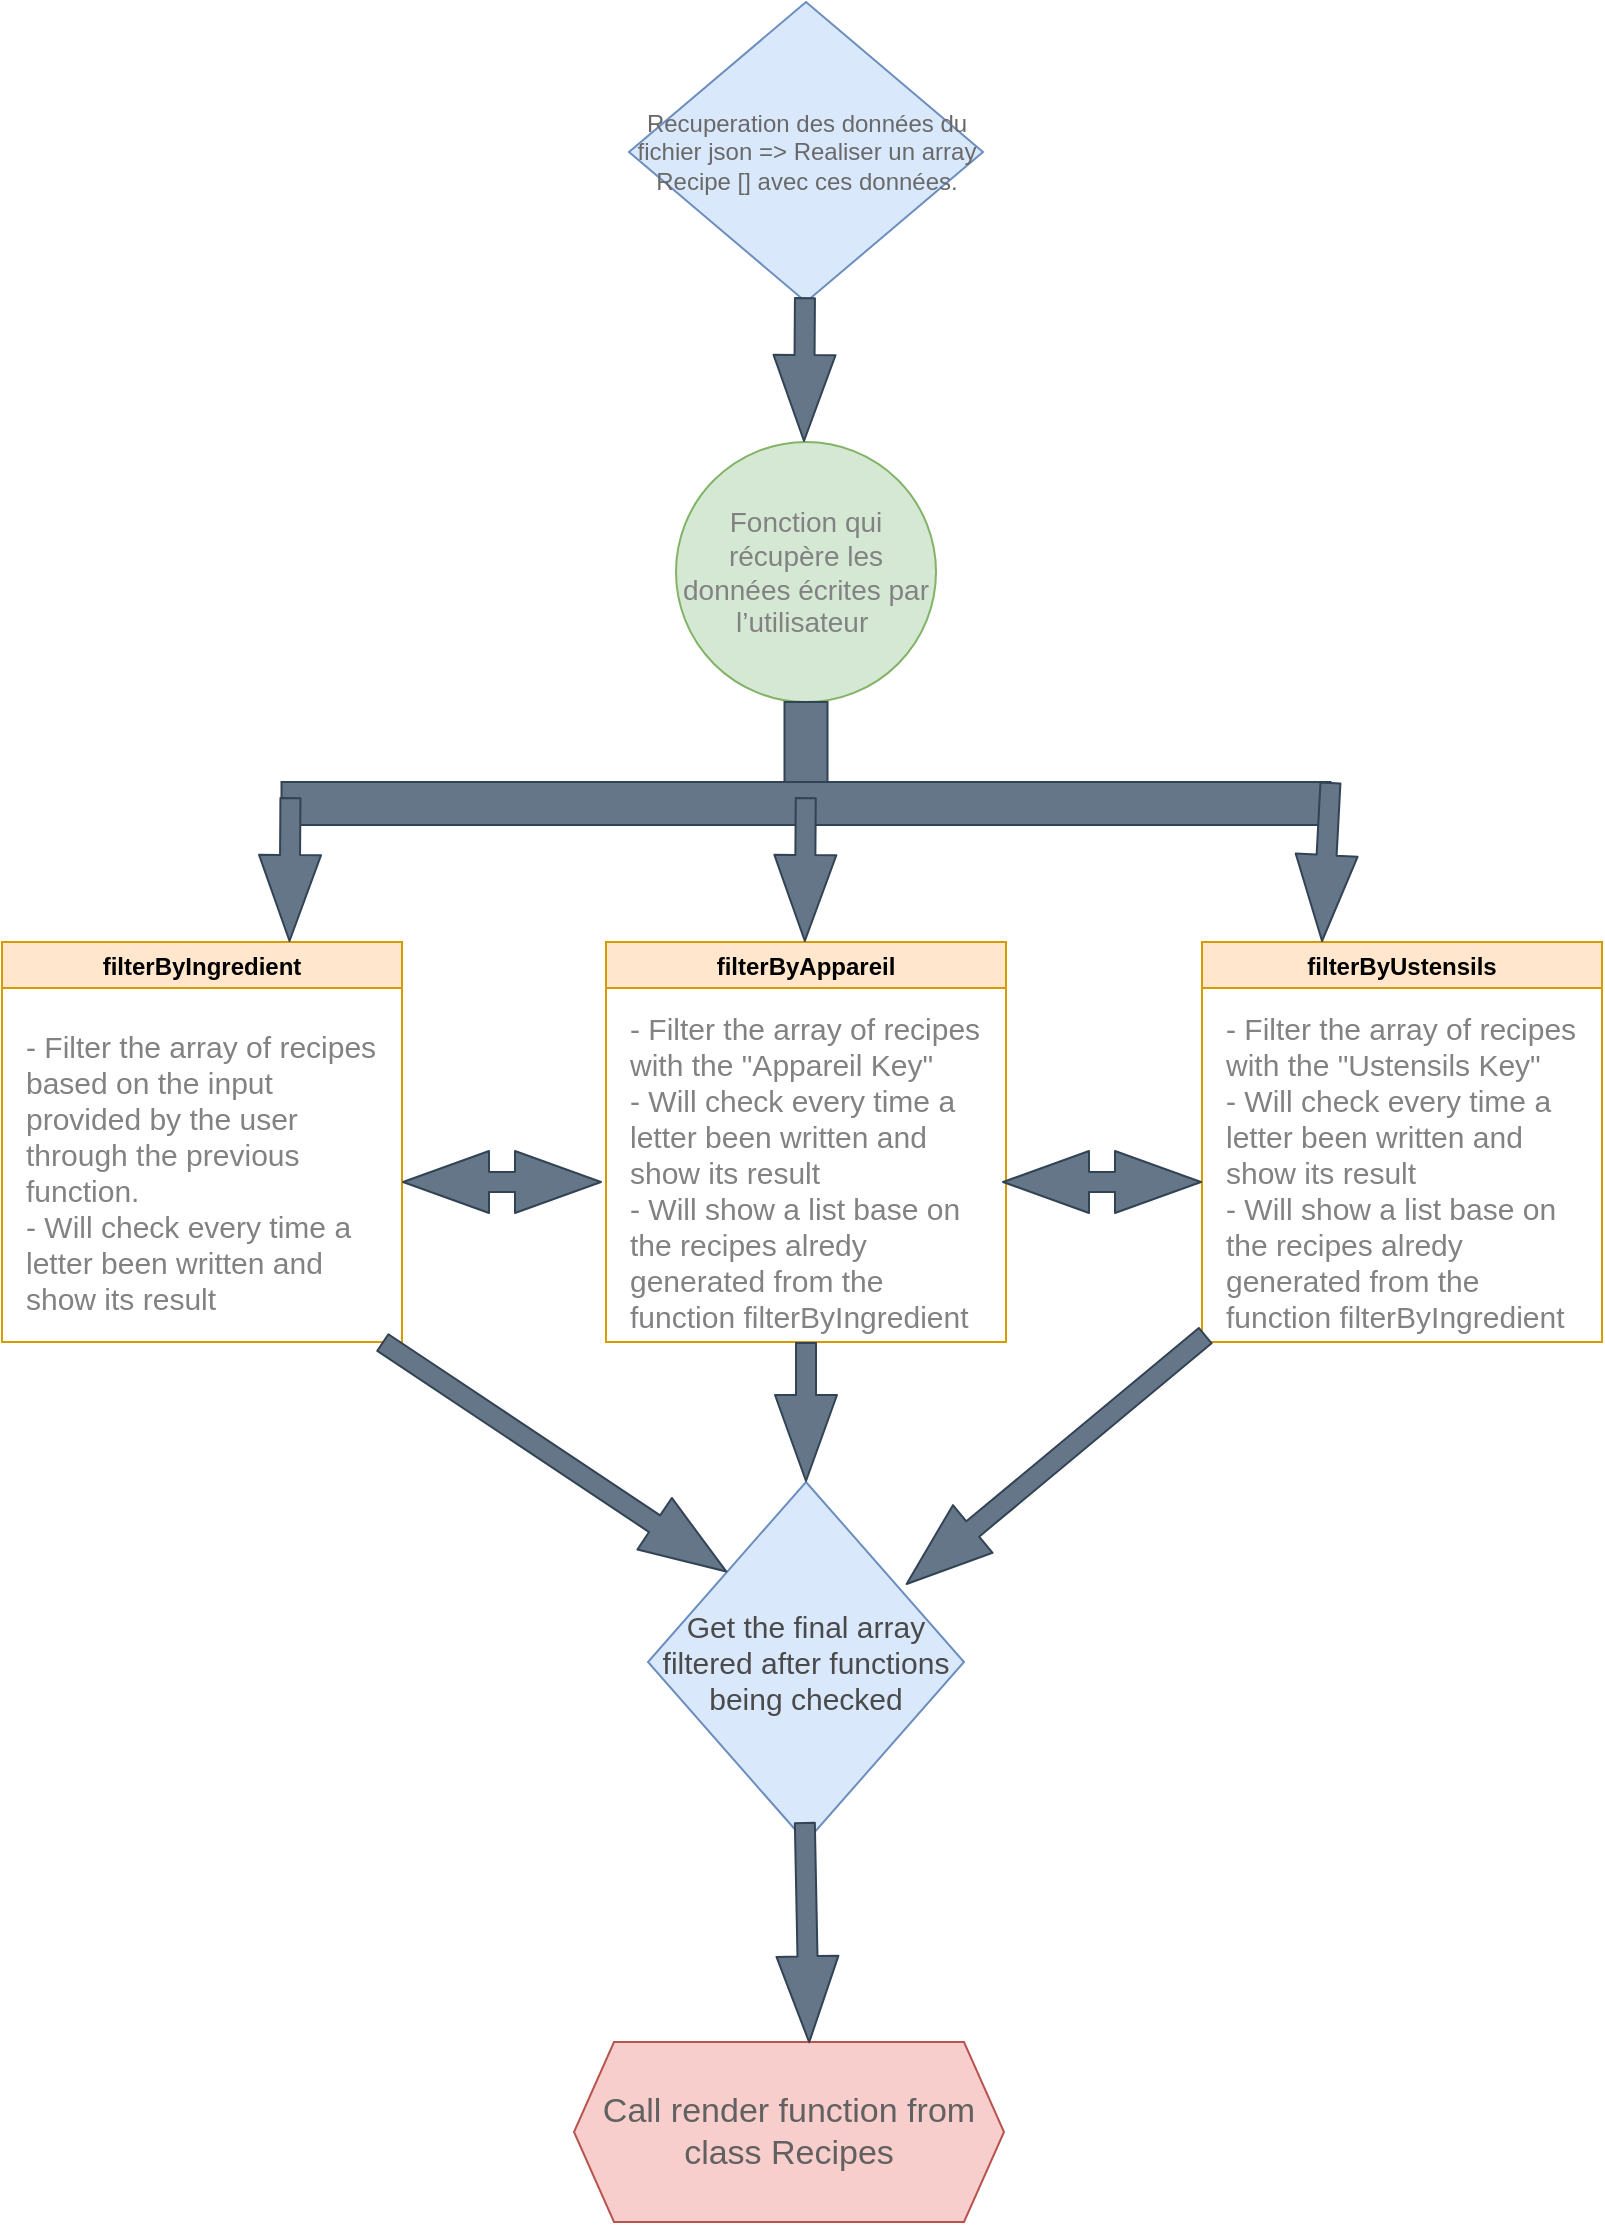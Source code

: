 <mxfile version="15.4.0" type="device"><diagram id="czSbS3IJ60uCUK5pwmOf" name="Page-1"><mxGraphModel dx="1106" dy="805" grid="1" gridSize="10" guides="1" tooltips="1" connect="1" arrows="1" fold="1" page="1" pageScale="1" pageWidth="827" pageHeight="1169" math="0" shadow="0"><root><mxCell id="0"/><mxCell id="1" parent="0"/><mxCell id="wKrQCXbpH46HyqEVWQAI-2" value="&lt;div&gt;&lt;span&gt;&lt;font style=&quot;font-size: 14px&quot;&gt;Fonction qui récupère les données écrites par l’utilisateur&amp;nbsp;&lt;/font&gt;&lt;/span&gt;&lt;/div&gt;" style="ellipse;whiteSpace=wrap;html=1;aspect=fixed;hachureGap=4;pointerEvents=0;align=center;fillColor=#d5e8d4;strokeColor=#82b366;fontColor=#828282;" parent="1" vertex="1"><mxGeometry x="357" y="230" width="130" height="130" as="geometry"/></mxCell><mxCell id="wKrQCXbpH46HyqEVWQAI-3" value="filterByIngredient" style="swimlane;hachureGap=4;pointerEvents=0;fillColor=#ffe6cc;strokeColor=#d79b00;" parent="1" vertex="1"><mxGeometry x="20" y="480" width="200" height="200" as="geometry"><mxRectangle x="58" y="410" width="130" height="23" as="alternateBounds"/></mxGeometry></mxCell><mxCell id="wKrQCXbpH46HyqEVWQAI-7" value="&lt;font style=&quot;font-size: 15px&quot;&gt;- Filter the array of recipes based on the input provided by the user through the previous function.&amp;nbsp;&lt;br&gt;- Will check every time a letter been written and show its result&amp;nbsp;&lt;br&gt;&lt;/font&gt;" style="text;html=1;strokeColor=none;fillColor=none;align=left;verticalAlign=middle;whiteSpace=wrap;rounded=0;hachureGap=4;pointerEvents=0;fontColor=#828282;" parent="wKrQCXbpH46HyqEVWQAI-3" vertex="1"><mxGeometry x="10" y="30" width="180" height="170" as="geometry"/></mxCell><mxCell id="wKrQCXbpH46HyqEVWQAI-4" value="filterByAppareil" style="swimlane;hachureGap=4;pointerEvents=0;fillColor=#ffe6cc;strokeColor=#d79b00;" parent="1" vertex="1"><mxGeometry x="322" y="480" width="200" height="200" as="geometry"/></mxCell><mxCell id="wKrQCXbpH46HyqEVWQAI-9" value="&lt;font style=&quot;font-size: 15px&quot;&gt;- Filter the array of recipes with the &quot;Appareil Key&quot;&lt;br&gt;- Will check every time a letter been written and show its result&amp;nbsp;&lt;br&gt;- Will show a list base on the recipes alredy generated from the function filterByIngredient&lt;br&gt;&lt;/font&gt;" style="text;html=1;strokeColor=none;fillColor=none;align=left;verticalAlign=middle;whiteSpace=wrap;rounded=0;hachureGap=4;pointerEvents=0;fontColor=#828282;" parent="wKrQCXbpH46HyqEVWQAI-4" vertex="1"><mxGeometry x="10" y="30" width="180" height="170" as="geometry"/></mxCell><mxCell id="wKrQCXbpH46HyqEVWQAI-5" value="filterByUstensils" style="swimlane;hachureGap=4;pointerEvents=0;fillColor=#ffe6cc;strokeColor=#d79b00;" parent="1" vertex="1"><mxGeometry x="620" y="480" width="200" height="200" as="geometry"/></mxCell><mxCell id="wKrQCXbpH46HyqEVWQAI-12" value="&lt;font style=&quot;font-size: 15px&quot;&gt;- Filter the array of recipes with the &quot;Ustensils Key&quot;&lt;br&gt;- Will check every time a letter been written and show its result&amp;nbsp;&lt;br&gt;- Will show a list base on the recipes alredy generated from the function filterByIngredient&lt;br&gt;&lt;/font&gt;" style="text;html=1;strokeColor=none;fillColor=none;align=left;verticalAlign=middle;whiteSpace=wrap;rounded=0;hachureGap=4;pointerEvents=0;fontColor=#828282;" parent="wKrQCXbpH46HyqEVWQAI-5" vertex="1"><mxGeometry x="10" y="30" width="180" height="170" as="geometry"/></mxCell><mxCell id="wKrQCXbpH46HyqEVWQAI-8" value="&lt;font color=&quot;#696969&quot;&gt;Recuperation des données du fichier json =&amp;gt; Realiser un array Recipe [] avec ces données.&lt;/font&gt;" style="rhombus;whiteSpace=wrap;html=1;hachureGap=4;pointerEvents=0;align=center;verticalAlign=middle;horizontal=1;fillColor=#dae8fc;strokeColor=#6c8ebf;fontColor=#A8A8A8;" parent="1" vertex="1"><mxGeometry x="333.5" y="10" width="177" height="150" as="geometry"/></mxCell><mxCell id="wKrQCXbpH46HyqEVWQAI-16" value="" style="shape=flexArrow;endArrow=classic;html=1;fontColor=#A8A8A8;startSize=14;endSize=14;sourcePerimeterSpacing=8;targetPerimeterSpacing=8;fillColor=#647687;strokeColor=#314354;" parent="1" edge="1"><mxGeometry width="50" height="50" relative="1" as="geometry"><mxPoint x="421.467" y="157.542" as="sourcePoint"/><mxPoint x="421" y="230" as="targetPoint"/><Array as="points"/></mxGeometry></mxCell><mxCell id="wKrQCXbpH46HyqEVWQAI-17" value="" style="rounded=0;whiteSpace=wrap;html=1;hachureGap=4;pointerEvents=0;fontColor=#ffffff;align=center;verticalAlign=middle;rotation=90;fillColor=#647687;strokeColor=#314354;" parent="1" vertex="1"><mxGeometry x="395.5" y="375.75" width="53" height="21.5" as="geometry"/></mxCell><mxCell id="wKrQCXbpH46HyqEVWQAI-18" value="" style="rounded=0;whiteSpace=wrap;html=1;hachureGap=4;pointerEvents=0;fontColor=#ffffff;align=center;verticalAlign=middle;rotation=-180;fillColor=#647687;strokeColor=#314354;" parent="1" vertex="1"><mxGeometry x="159.75" y="400" width="524.5" height="21.5" as="geometry"/></mxCell><mxCell id="wKrQCXbpH46HyqEVWQAI-22" value="" style="shape=flexArrow;endArrow=classic;html=1;fontColor=#A8A8A8;startSize=14;endSize=14;sourcePerimeterSpacing=8;targetPerimeterSpacing=8;fillColor=#647687;strokeColor=#314354;exitX=0;exitY=1;exitDx=0;exitDy=0;" parent="1" source="wKrQCXbpH46HyqEVWQAI-18" edge="1"><mxGeometry width="50" height="50" relative="1" as="geometry"><mxPoint x="680.467" y="407.542" as="sourcePoint"/><mxPoint x="680" y="480.0" as="targetPoint"/><Array as="points"/></mxGeometry></mxCell><mxCell id="wKrQCXbpH46HyqEVWQAI-23" value="" style="shape=flexArrow;endArrow=classic;html=1;fontColor=#A8A8A8;startSize=14;endSize=14;sourcePerimeterSpacing=8;targetPerimeterSpacing=8;fillColor=#647687;strokeColor=#314354;" parent="1" edge="1"><mxGeometry width="50" height="50" relative="1" as="geometry"><mxPoint x="421.877" y="407.542" as="sourcePoint"/><mxPoint x="421.41" y="480" as="targetPoint"/><Array as="points"/></mxGeometry></mxCell><mxCell id="wKrQCXbpH46HyqEVWQAI-25" value="" style="shape=flexArrow;endArrow=classic;html=1;fontColor=#A8A8A8;startSize=14;endSize=14;sourcePerimeterSpacing=8;targetPerimeterSpacing=8;fillColor=#647687;strokeColor=#314354;" parent="1" edge="1"><mxGeometry width="50" height="50" relative="1" as="geometry"><mxPoint x="164.217" y="407.542" as="sourcePoint"/><mxPoint x="163.75" y="480" as="targetPoint"/><Array as="points"/></mxGeometry></mxCell><mxCell id="wKrQCXbpH46HyqEVWQAI-27" value="" style="shape=flexArrow;endArrow=classic;startArrow=classic;html=1;fontColor=#A8A8A8;startSize=14;endSize=14;sourcePerimeterSpacing=8;targetPerimeterSpacing=8;fillColor=#647687;strokeColor=#314354;" parent="1" edge="1"><mxGeometry width="100" height="100" relative="1" as="geometry"><mxPoint x="220" y="600" as="sourcePoint"/><mxPoint x="320" y="600" as="targetPoint"/></mxGeometry></mxCell><mxCell id="wKrQCXbpH46HyqEVWQAI-29" value="" style="shape=flexArrow;endArrow=classic;startArrow=classic;html=1;fontColor=#A8A8A8;startSize=14;endSize=14;sourcePerimeterSpacing=8;targetPerimeterSpacing=8;fillColor=#647687;strokeColor=#314354;" parent="1" edge="1"><mxGeometry width="100" height="100" relative="1" as="geometry"><mxPoint x="520" y="600" as="sourcePoint"/><mxPoint x="620" y="600" as="targetPoint"/></mxGeometry></mxCell><mxCell id="wKrQCXbpH46HyqEVWQAI-30" value="&lt;font style=&quot;font-size: 17px&quot; color=&quot;#616161&quot;&gt;Call render function from class Recipes&lt;/font&gt;" style="shape=hexagon;perimeter=hexagonPerimeter2;whiteSpace=wrap;html=1;fixedSize=1;hachureGap=4;pointerEvents=0;align=center;verticalAlign=middle;fillColor=#f8cecc;strokeColor=#b85450;" parent="1" vertex="1"><mxGeometry x="306" y="1030" width="215" height="90" as="geometry"/></mxCell><mxCell id="wKrQCXbpH46HyqEVWQAI-32" value="&lt;font color=&quot;#4a4a4a&quot; style=&quot;font-size: 15px&quot;&gt;Get the final array filtered after functions being checked&lt;/font&gt;" style="rhombus;whiteSpace=wrap;html=1;hachureGap=4;pointerEvents=0;align=center;verticalAlign=middle;fillColor=#dae8fc;strokeColor=#6c8ebf;" parent="1" vertex="1"><mxGeometry x="343" y="750" width="158" height="180" as="geometry"/></mxCell><mxCell id="wKrQCXbpH46HyqEVWQAI-33" value="" style="shape=flexArrow;endArrow=classic;html=1;fontColor=#A8A8A8;startSize=14;endSize=14;sourcePerimeterSpacing=8;targetPerimeterSpacing=8;fillColor=#647687;strokeColor=#314354;entryX=0;entryY=0;entryDx=0;entryDy=0;exitX=1;exitY=1;exitDx=0;exitDy=0;" parent="1" source="wKrQCXbpH46HyqEVWQAI-7" target="wKrQCXbpH46HyqEVWQAI-32" edge="1"><mxGeometry width="50" height="50" relative="1" as="geometry"><mxPoint x="160.467" y="677.542" as="sourcePoint"/><mxPoint x="160" y="750" as="targetPoint"/><Array as="points"/></mxGeometry></mxCell><mxCell id="wKrQCXbpH46HyqEVWQAI-34" value="" style="shape=flexArrow;endArrow=classic;html=1;fontColor=#A8A8A8;startSize=14;endSize=14;sourcePerimeterSpacing=8;targetPerimeterSpacing=8;fillColor=#647687;strokeColor=#314354;entryX=0.816;entryY=0.285;entryDx=0;entryDy=0;entryPerimeter=0;" parent="1" source="wKrQCXbpH46HyqEVWQAI-12" target="wKrQCXbpH46HyqEVWQAI-32" edge="1"><mxGeometry width="50" height="50" relative="1" as="geometry"><mxPoint x="520.997" y="680.002" as="sourcePoint"/><mxPoint x="743.03" y="797.46" as="targetPoint"/><Array as="points"/></mxGeometry></mxCell><mxCell id="wKrQCXbpH46HyqEVWQAI-36" value="" style="shape=flexArrow;endArrow=classic;html=1;fontColor=#A8A8A8;startSize=14;endSize=14;sourcePerimeterSpacing=8;targetPerimeterSpacing=8;fillColor=#647687;strokeColor=#314354;entryX=0.5;entryY=0;entryDx=0;entryDy=0;exitX=0.5;exitY=1;exitDx=0;exitDy=0;" parent="1" source="wKrQCXbpH46HyqEVWQAI-9" target="wKrQCXbpH46HyqEVWQAI-32" edge="1"><mxGeometry width="50" height="50" relative="1" as="geometry"><mxPoint x="180.467" y="697.542" as="sourcePoint"/><mxPoint x="402.5" y="815" as="targetPoint"/><Array as="points"/></mxGeometry></mxCell><mxCell id="wKrQCXbpH46HyqEVWQAI-37" value="" style="shape=flexArrow;endArrow=classic;html=1;fontColor=#A8A8A8;startSize=14;endSize=14;sourcePerimeterSpacing=8;targetPerimeterSpacing=8;fillColor=#647687;strokeColor=#314354;entryX=0.547;entryY=0.007;entryDx=0;entryDy=0;exitX=0.5;exitY=1;exitDx=0;exitDy=0;entryPerimeter=0;" parent="1" target="wKrQCXbpH46HyqEVWQAI-30" edge="1"><mxGeometry width="50" height="50" relative="1" as="geometry"><mxPoint x="421.41" y="920" as="sourcePoint"/><mxPoint x="421.41" y="990" as="targetPoint"/><Array as="points"/></mxGeometry></mxCell></root></mxGraphModel></diagram></mxfile>